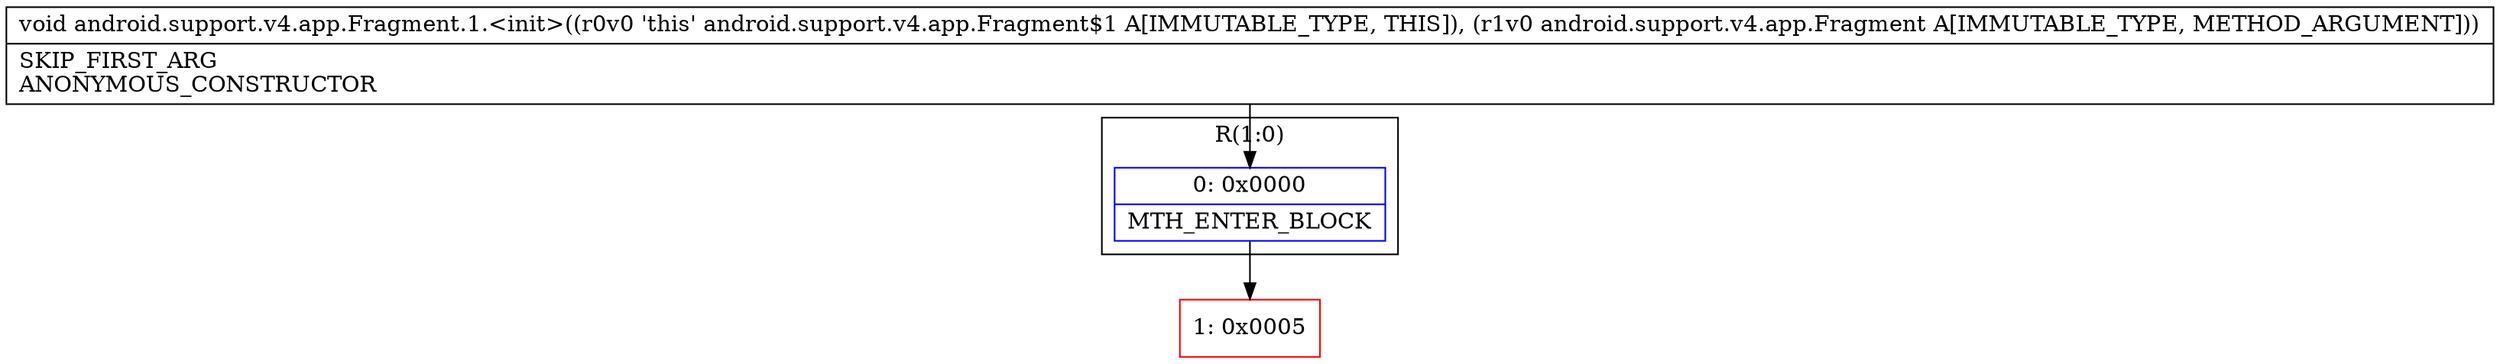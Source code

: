 digraph "CFG forandroid.support.v4.app.Fragment.1.\<init\>(Landroid\/support\/v4\/app\/Fragment;)V" {
subgraph cluster_Region_197848766 {
label = "R(1:0)";
node [shape=record,color=blue];
Node_0 [shape=record,label="{0\:\ 0x0000|MTH_ENTER_BLOCK\l}"];
}
Node_1 [shape=record,color=red,label="{1\:\ 0x0005}"];
MethodNode[shape=record,label="{void android.support.v4.app.Fragment.1.\<init\>((r0v0 'this' android.support.v4.app.Fragment$1 A[IMMUTABLE_TYPE, THIS]), (r1v0 android.support.v4.app.Fragment A[IMMUTABLE_TYPE, METHOD_ARGUMENT]))  | SKIP_FIRST_ARG\lANONYMOUS_CONSTRUCTOR\l}"];
MethodNode -> Node_0;
Node_0 -> Node_1;
}

